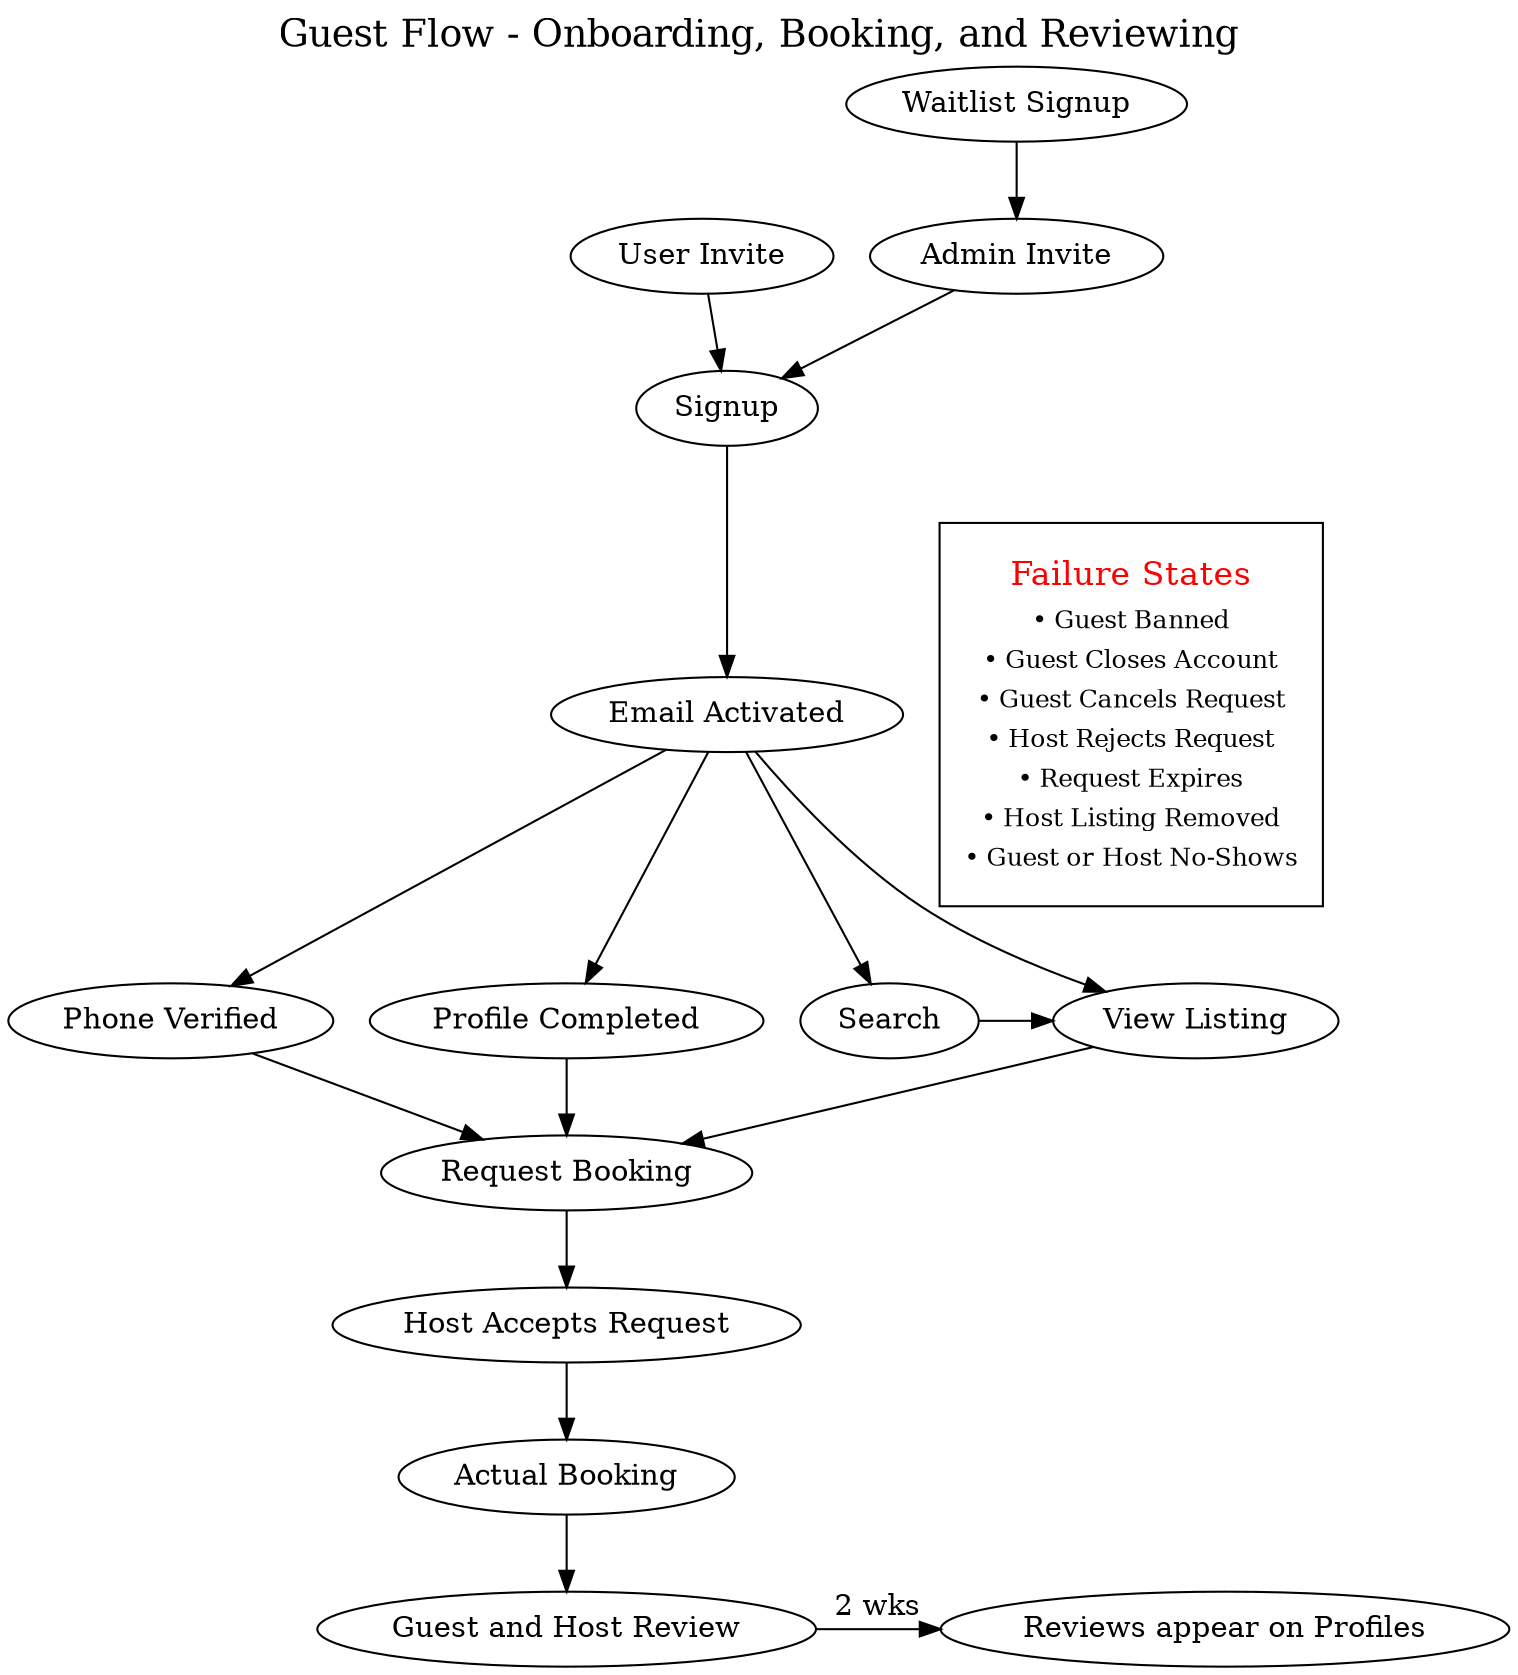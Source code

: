 // [TODO: map in state_machines.dot into here and guest_flow]
// [TODO: map out asana stoof into hurr]


// QSTN: is guest waitlist/application a thing in the app future? I think it's only a pre-launch feature and everyone else is invite only. 
    // my thinking is we want to require invites so it kind of dissapears.. hmm
//QSTN: should we have some form of expiration on invites?  i don't see why.  especially if the code hasn't been used, and the user hasn't been banned.



//////////////////////////////////////////
// Verifications and Permissions questions
//////////////////////////////////////////
//QSTN: when to allow Search (P2)
    // TODO: do some competitive analysis
    // TODO: review how verification works and what steps allowed on Couchsurfing, Couchers, and what you can do at different steps
        // Check Asana, Docs.  but it should be on Asana competitive analysis.

//TODO: indicate how long they can expect to wait between stages.

// There are two levels of launching at play.  There's the launch of the product itself, which we don't yet have a roadmap for because we haven't scoped out points for all dat lol.  I'm not tryna pretend I'll know that oson.
    // I'd like a less ambiguous word than "Launch" for the app.

digraph unix {
    compound=true; 
    rankdir="TB"
    labelloc="t";
    newrank=true;

    label = <<FONT POINT-SIZE="18">Guest Flow - Onboarding, Booking, and Reviewing</FONT>>    


    // subgraph cluster_golden_guest {
    //         label="Product - Guest";
    //         p0 [label="Home Page (P0)"] 
    //         signup [label="Signup/Apply"]
    //         p1 [label="Logged in\nHome Page (P1)"]
    //         p2 [label="Search/Filter (P2)"]
    //         p3 [label="Listing Page (P3)"]
    //         p4 [label="Booking Request (P4)"]
    //         actual_stay [label="Actual Stay"]
    //         p5 [label="Review (P5)"]

    //         p0 -> signup -> p1 -> p2 -> p3 -> p4 -> actual_stay -> p5
    // }

    // subgraph cluster_booking {
    //     label="Booking";
    //     // Requested -> pending
    //     requested 
    //     rejected
    //     accepted
    //     ongoing 
    //     complete //this is separate from accepted on Couchers
    //     expired
    //     canceled
    //     host_reviewed
    //     guest_reviewed
    //     review_shows_2wks_or_at_mutual

    //     // TODO: come up with clearer terms for host vs guest cancel
    //     // TODO: states for 

    //     requested->accepted
    //     requested->rejected
    //     requested->expired
    //     requested->canceled


    //     // TODO: TBD if accepted
        
    // }


    
    user_invited [label="User Invite"]
    waitlist_signup [label="Waitlist Signup"]
    admin_invited [label="Admin Invite"]
    signup [label = "Signup"]
    email_activated [label ="Email Activated"]

    phone_verified [label = "Phone Verified"]
    profile_completed [label ="Profile Completed"]
    search [label="Search"]

    waitlist_signup->admin_invited->signup
    user_invited->signup

    signup->email_activated

    email_activated->search
    email_activated->phone_verified
    email_activated->profile_completed
    email_activated->view_listing

    search->view_listing->request_booking
    profile_completed -> request_booking
    phone_verified -> request_booking
    view_listing [label="View Listing"]
    request_booking [label="Request Booking"]
    request_accepted [label="Host Accepts Request"]
    actual_booking [label="Actual Booking"]
    reviews [label="Guest and Host Review"]
    reviews_on_profile [label="Reviews appear on Profiles"]

    request_booking->request_accepted->actual_booking->reviews
    reviews->reviews_on_profile [label="2 wks"]
    {rank=same;reviews;reviews_on_profile}

    {rank=same;phone_verified;profile_completed;search;view_listing}


    
    {rank=same;email_activated;table [ shape="square";label = <
    <table border="0">
       <tr><td align="text"><FONT POINT-SIZE="16" COLOR="RED">Failure States</FONT></td></tr>
       <tr><td align="text"><FONT POINT-SIZE="12">• Guest Banned</FONT></td></tr>
       <tr><td align="text"><FONT POINT-SIZE="12">• Guest Closes Account</FONT></td></tr>
       <tr><td align="text"><FONT POINT-SIZE="12">• Guest Cancels Request</FONT></td></tr>
       <tr><td align="text"><FONT POINT-SIZE="12">• Host Rejects Request</FONT></td></tr>
       <tr><td align="text"><FONT POINT-SIZE="12">• Request Expires</FONT></td></tr>
       <tr><td align="text"><FONT POINT-SIZE="12">• Host Listing Removed</FONT></td></tr>
       <tr><td align="text"><FONT POINT-SIZE="12">• Guest or Host No-Shows</FONT></td></tr>

    </table>
  > ] }

}